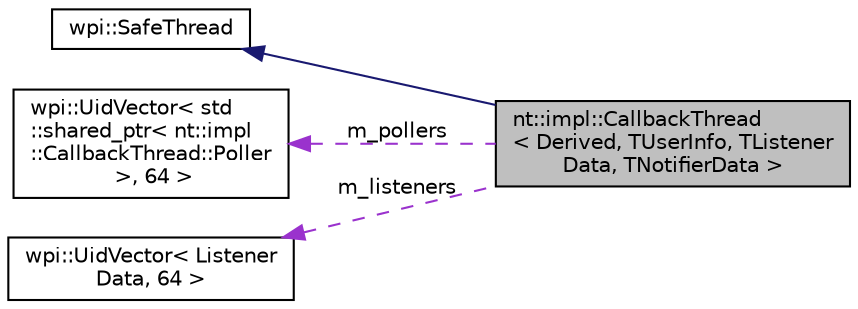 digraph "nt::impl::CallbackThread&lt; Derived, TUserInfo, TListenerData, TNotifierData &gt;"
{
  edge [fontname="Helvetica",fontsize="10",labelfontname="Helvetica",labelfontsize="10"];
  node [fontname="Helvetica",fontsize="10",shape=record];
  rankdir="LR";
  Node1 [label="nt::impl::CallbackThread\l\< Derived, TUserInfo, TListener\lData, TNotifierData \>",height=0.2,width=0.4,color="black", fillcolor="grey75", style="filled", fontcolor="black"];
  Node2 -> Node1 [dir="back",color="midnightblue",fontsize="10",style="solid",fontname="Helvetica"];
  Node2 [label="wpi::SafeThread",height=0.2,width=0.4,color="black", fillcolor="white", style="filled",URL="$classwpi_1_1SafeThread.html"];
  Node3 -> Node1 [dir="back",color="darkorchid3",fontsize="10",style="dashed",label=" m_pollers" ,fontname="Helvetica"];
  Node3 [label="wpi::UidVector\< std\l::shared_ptr\< nt::impl\l::CallbackThread::Poller\l \>, 64 \>",height=0.2,width=0.4,color="black", fillcolor="white", style="filled",URL="$classwpi_1_1UidVector.html"];
  Node4 -> Node1 [dir="back",color="darkorchid3",fontsize="10",style="dashed",label=" m_listeners" ,fontname="Helvetica"];
  Node4 [label="wpi::UidVector\< Listener\lData, 64 \>",height=0.2,width=0.4,color="black", fillcolor="white", style="filled",URL="$classwpi_1_1UidVector.html"];
}
